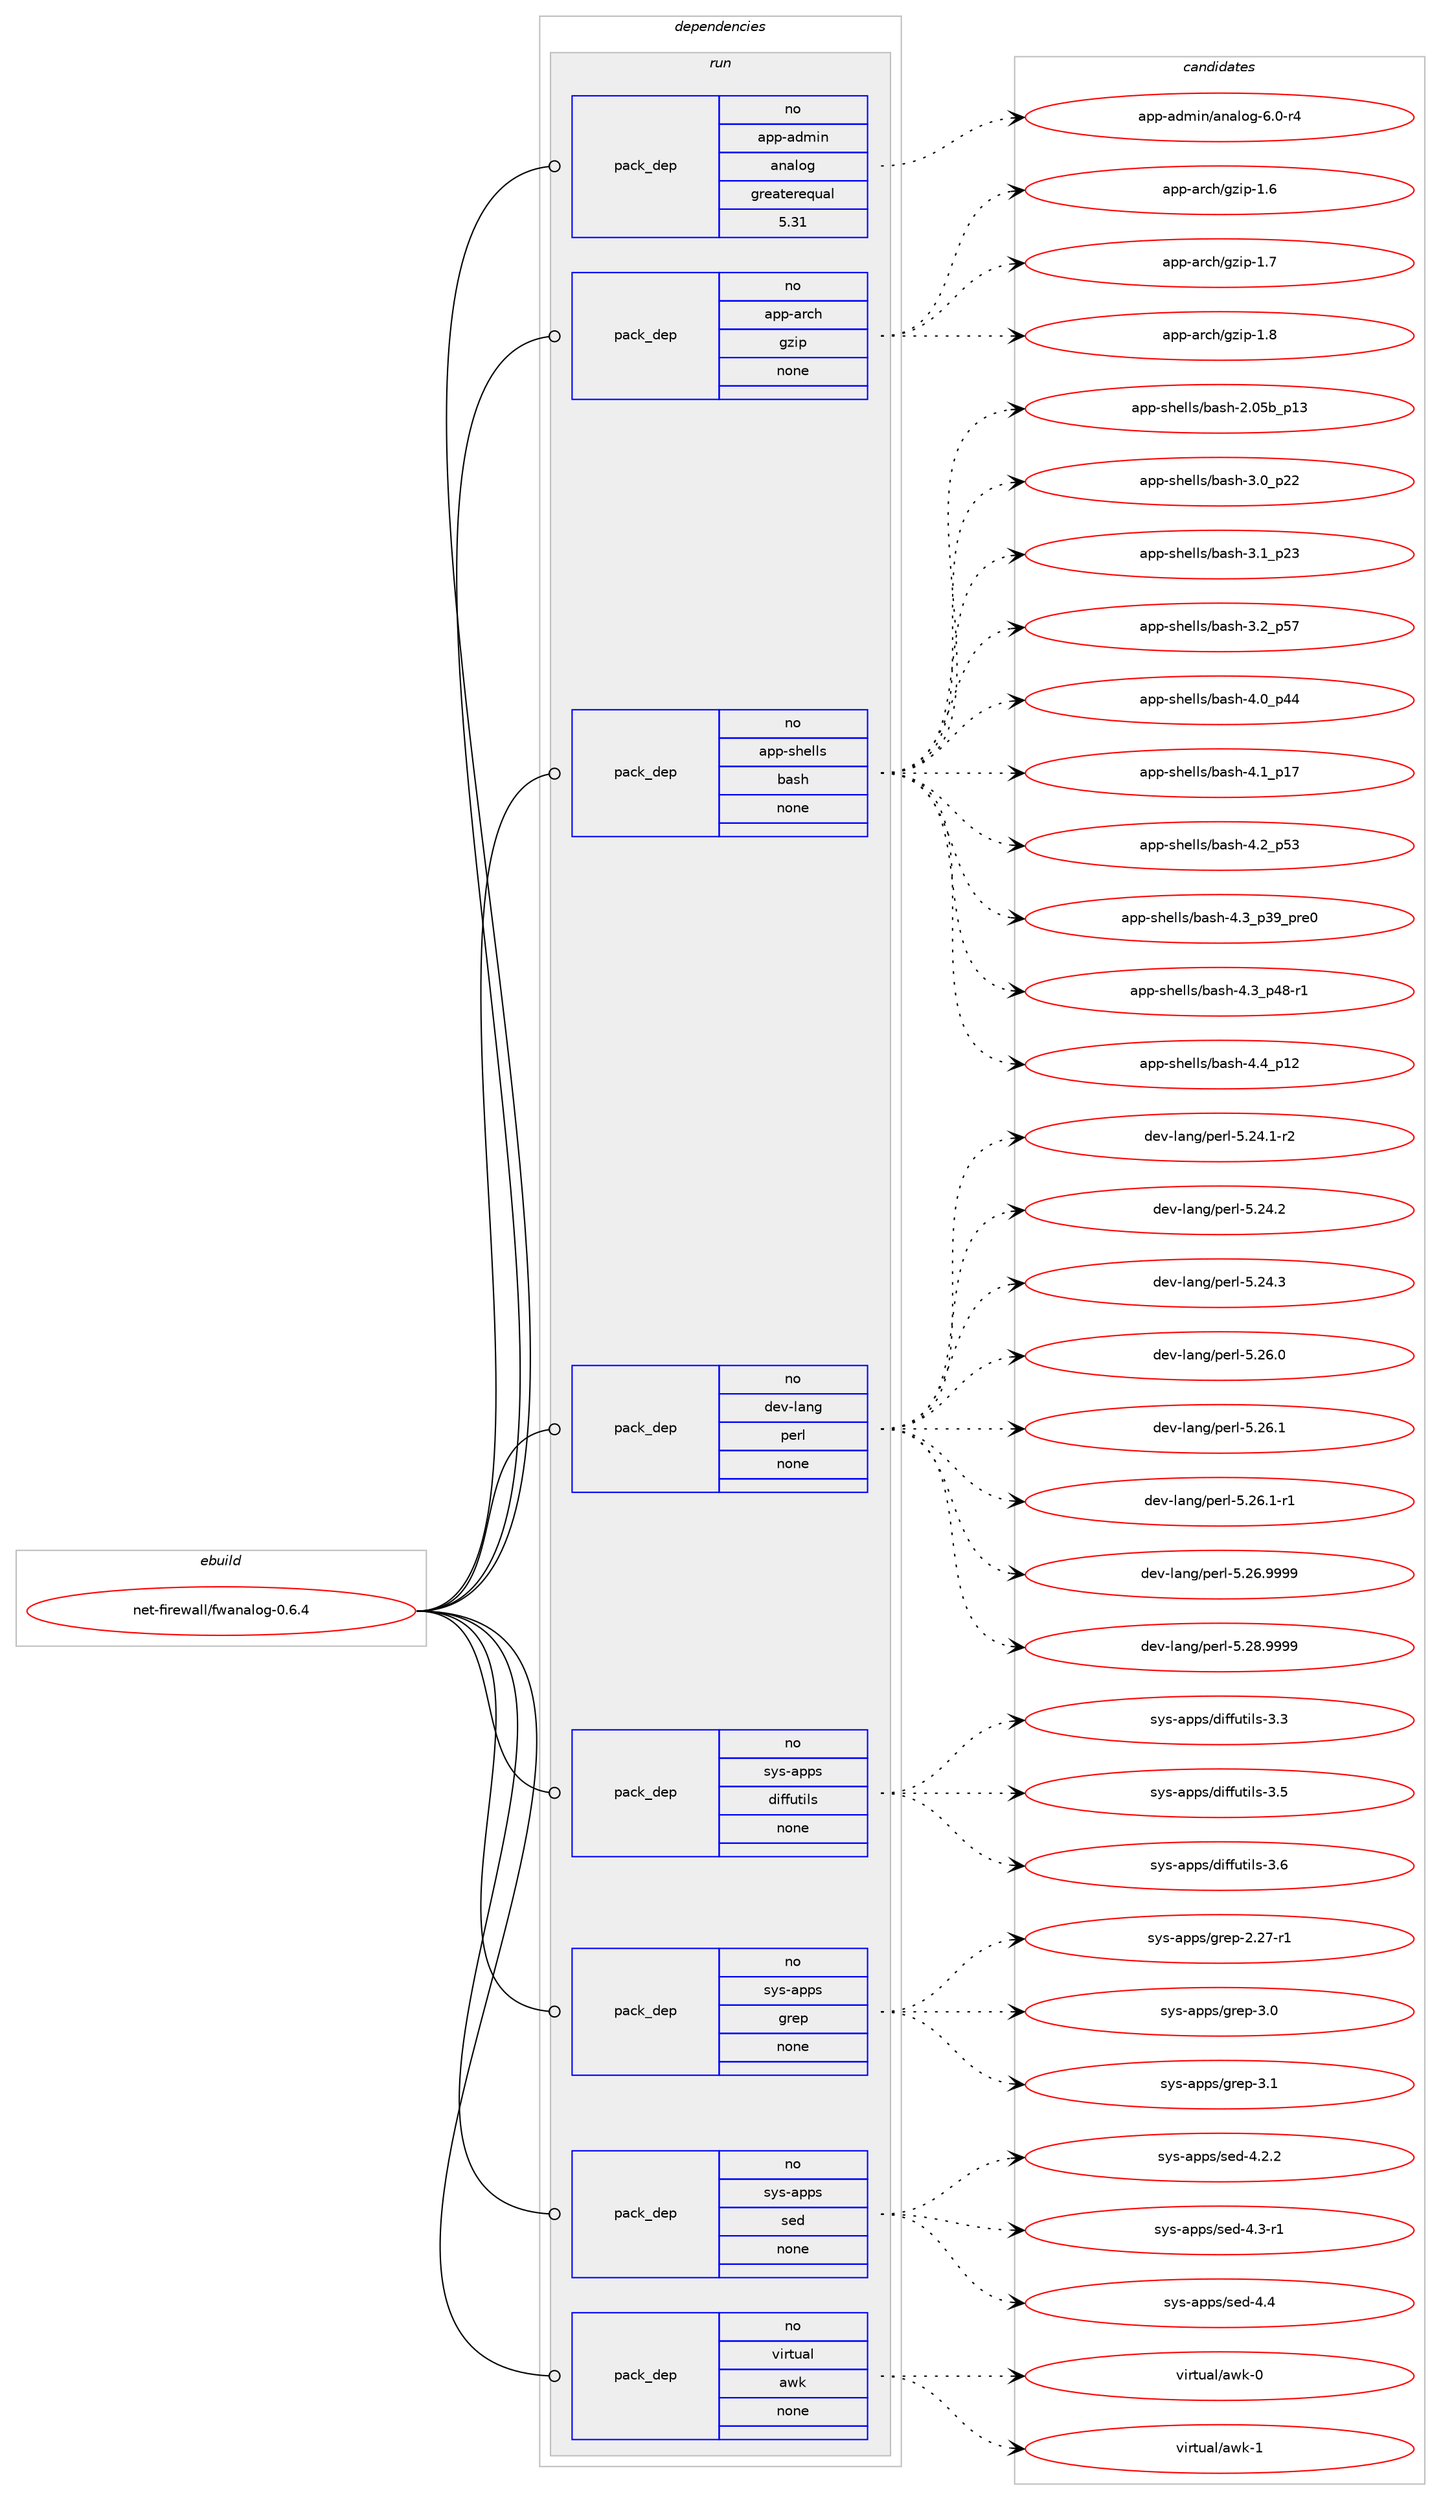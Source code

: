 digraph prolog {

# *************
# Graph options
# *************

newrank=true;
concentrate=true;
compound=true;
graph [rankdir=LR,fontname=Helvetica,fontsize=10,ranksep=1.5];#, ranksep=2.5, nodesep=0.2];
edge  [arrowhead=vee];
node  [fontname=Helvetica,fontsize=10];

# **********
# The ebuild
# **********

subgraph cluster_leftcol {
color=gray;
rank=same;
label=<<i>ebuild</i>>;
id [label="net-firewall/fwanalog-0.6.4", color=red, width=4, href="../net-firewall/fwanalog-0.6.4.svg"];
}

# ****************
# The dependencies
# ****************

subgraph cluster_midcol {
color=gray;
label=<<i>dependencies</i>>;
subgraph cluster_compile {
fillcolor="#eeeeee";
style=filled;
label=<<i>compile</i>>;
}
subgraph cluster_compileandrun {
fillcolor="#eeeeee";
style=filled;
label=<<i>compile and run</i>>;
}
subgraph cluster_run {
fillcolor="#eeeeee";
style=filled;
label=<<i>run</i>>;
subgraph pack300777 {
dependency408645 [label=<<TABLE BORDER="0" CELLBORDER="1" CELLSPACING="0" CELLPADDING="4" WIDTH="220"><TR><TD ROWSPAN="6" CELLPADDING="30">pack_dep</TD></TR><TR><TD WIDTH="110">no</TD></TR><TR><TD>app-admin</TD></TR><TR><TD>analog</TD></TR><TR><TD>greaterequal</TD></TR><TR><TD>5.31</TD></TR></TABLE>>, shape=none, color=blue];
}
id:e -> dependency408645:w [weight=20,style="solid",arrowhead="odot"];
subgraph pack300778 {
dependency408646 [label=<<TABLE BORDER="0" CELLBORDER="1" CELLSPACING="0" CELLPADDING="4" WIDTH="220"><TR><TD ROWSPAN="6" CELLPADDING="30">pack_dep</TD></TR><TR><TD WIDTH="110">no</TD></TR><TR><TD>app-arch</TD></TR><TR><TD>gzip</TD></TR><TR><TD>none</TD></TR><TR><TD></TD></TR></TABLE>>, shape=none, color=blue];
}
id:e -> dependency408646:w [weight=20,style="solid",arrowhead="odot"];
subgraph pack300779 {
dependency408647 [label=<<TABLE BORDER="0" CELLBORDER="1" CELLSPACING="0" CELLPADDING="4" WIDTH="220"><TR><TD ROWSPAN="6" CELLPADDING="30">pack_dep</TD></TR><TR><TD WIDTH="110">no</TD></TR><TR><TD>app-shells</TD></TR><TR><TD>bash</TD></TR><TR><TD>none</TD></TR><TR><TD></TD></TR></TABLE>>, shape=none, color=blue];
}
id:e -> dependency408647:w [weight=20,style="solid",arrowhead="odot"];
subgraph pack300780 {
dependency408648 [label=<<TABLE BORDER="0" CELLBORDER="1" CELLSPACING="0" CELLPADDING="4" WIDTH="220"><TR><TD ROWSPAN="6" CELLPADDING="30">pack_dep</TD></TR><TR><TD WIDTH="110">no</TD></TR><TR><TD>dev-lang</TD></TR><TR><TD>perl</TD></TR><TR><TD>none</TD></TR><TR><TD></TD></TR></TABLE>>, shape=none, color=blue];
}
id:e -> dependency408648:w [weight=20,style="solid",arrowhead="odot"];
subgraph pack300781 {
dependency408649 [label=<<TABLE BORDER="0" CELLBORDER="1" CELLSPACING="0" CELLPADDING="4" WIDTH="220"><TR><TD ROWSPAN="6" CELLPADDING="30">pack_dep</TD></TR><TR><TD WIDTH="110">no</TD></TR><TR><TD>sys-apps</TD></TR><TR><TD>diffutils</TD></TR><TR><TD>none</TD></TR><TR><TD></TD></TR></TABLE>>, shape=none, color=blue];
}
id:e -> dependency408649:w [weight=20,style="solid",arrowhead="odot"];
subgraph pack300782 {
dependency408650 [label=<<TABLE BORDER="0" CELLBORDER="1" CELLSPACING="0" CELLPADDING="4" WIDTH="220"><TR><TD ROWSPAN="6" CELLPADDING="30">pack_dep</TD></TR><TR><TD WIDTH="110">no</TD></TR><TR><TD>sys-apps</TD></TR><TR><TD>grep</TD></TR><TR><TD>none</TD></TR><TR><TD></TD></TR></TABLE>>, shape=none, color=blue];
}
id:e -> dependency408650:w [weight=20,style="solid",arrowhead="odot"];
subgraph pack300783 {
dependency408651 [label=<<TABLE BORDER="0" CELLBORDER="1" CELLSPACING="0" CELLPADDING="4" WIDTH="220"><TR><TD ROWSPAN="6" CELLPADDING="30">pack_dep</TD></TR><TR><TD WIDTH="110">no</TD></TR><TR><TD>sys-apps</TD></TR><TR><TD>sed</TD></TR><TR><TD>none</TD></TR><TR><TD></TD></TR></TABLE>>, shape=none, color=blue];
}
id:e -> dependency408651:w [weight=20,style="solid",arrowhead="odot"];
subgraph pack300784 {
dependency408652 [label=<<TABLE BORDER="0" CELLBORDER="1" CELLSPACING="0" CELLPADDING="4" WIDTH="220"><TR><TD ROWSPAN="6" CELLPADDING="30">pack_dep</TD></TR><TR><TD WIDTH="110">no</TD></TR><TR><TD>virtual</TD></TR><TR><TD>awk</TD></TR><TR><TD>none</TD></TR><TR><TD></TD></TR></TABLE>>, shape=none, color=blue];
}
id:e -> dependency408652:w [weight=20,style="solid",arrowhead="odot"];
}
}

# **************
# The candidates
# **************

subgraph cluster_choices {
rank=same;
color=gray;
label=<<i>candidates</i>>;

subgraph choice300777 {
color=black;
nodesep=1;
choice971121124597100109105110479711097108111103455446484511452 [label="app-admin/analog-6.0-r4", color=red, width=4,href="../app-admin/analog-6.0-r4.svg"];
dependency408645:e -> choice971121124597100109105110479711097108111103455446484511452:w [style=dotted,weight="100"];
}
subgraph choice300778 {
color=black;
nodesep=1;
choice971121124597114991044710312210511245494654 [label="app-arch/gzip-1.6", color=red, width=4,href="../app-arch/gzip-1.6.svg"];
choice971121124597114991044710312210511245494655 [label="app-arch/gzip-1.7", color=red, width=4,href="../app-arch/gzip-1.7.svg"];
choice971121124597114991044710312210511245494656 [label="app-arch/gzip-1.8", color=red, width=4,href="../app-arch/gzip-1.8.svg"];
dependency408646:e -> choice971121124597114991044710312210511245494654:w [style=dotted,weight="100"];
dependency408646:e -> choice971121124597114991044710312210511245494655:w [style=dotted,weight="100"];
dependency408646:e -> choice971121124597114991044710312210511245494656:w [style=dotted,weight="100"];
}
subgraph choice300779 {
color=black;
nodesep=1;
choice9711211245115104101108108115479897115104455046485398951124951 [label="app-shells/bash-2.05b_p13", color=red, width=4,href="../app-shells/bash-2.05b_p13.svg"];
choice971121124511510410110810811547989711510445514648951125050 [label="app-shells/bash-3.0_p22", color=red, width=4,href="../app-shells/bash-3.0_p22.svg"];
choice971121124511510410110810811547989711510445514649951125051 [label="app-shells/bash-3.1_p23", color=red, width=4,href="../app-shells/bash-3.1_p23.svg"];
choice971121124511510410110810811547989711510445514650951125355 [label="app-shells/bash-3.2_p57", color=red, width=4,href="../app-shells/bash-3.2_p57.svg"];
choice971121124511510410110810811547989711510445524648951125252 [label="app-shells/bash-4.0_p44", color=red, width=4,href="../app-shells/bash-4.0_p44.svg"];
choice971121124511510410110810811547989711510445524649951124955 [label="app-shells/bash-4.1_p17", color=red, width=4,href="../app-shells/bash-4.1_p17.svg"];
choice971121124511510410110810811547989711510445524650951125351 [label="app-shells/bash-4.2_p53", color=red, width=4,href="../app-shells/bash-4.2_p53.svg"];
choice9711211245115104101108108115479897115104455246519511251579511211410148 [label="app-shells/bash-4.3_p39_pre0", color=red, width=4,href="../app-shells/bash-4.3_p39_pre0.svg"];
choice9711211245115104101108108115479897115104455246519511252564511449 [label="app-shells/bash-4.3_p48-r1", color=red, width=4,href="../app-shells/bash-4.3_p48-r1.svg"];
choice971121124511510410110810811547989711510445524652951124950 [label="app-shells/bash-4.4_p12", color=red, width=4,href="../app-shells/bash-4.4_p12.svg"];
dependency408647:e -> choice9711211245115104101108108115479897115104455046485398951124951:w [style=dotted,weight="100"];
dependency408647:e -> choice971121124511510410110810811547989711510445514648951125050:w [style=dotted,weight="100"];
dependency408647:e -> choice971121124511510410110810811547989711510445514649951125051:w [style=dotted,weight="100"];
dependency408647:e -> choice971121124511510410110810811547989711510445514650951125355:w [style=dotted,weight="100"];
dependency408647:e -> choice971121124511510410110810811547989711510445524648951125252:w [style=dotted,weight="100"];
dependency408647:e -> choice971121124511510410110810811547989711510445524649951124955:w [style=dotted,weight="100"];
dependency408647:e -> choice971121124511510410110810811547989711510445524650951125351:w [style=dotted,weight="100"];
dependency408647:e -> choice9711211245115104101108108115479897115104455246519511251579511211410148:w [style=dotted,weight="100"];
dependency408647:e -> choice9711211245115104101108108115479897115104455246519511252564511449:w [style=dotted,weight="100"];
dependency408647:e -> choice971121124511510410110810811547989711510445524652951124950:w [style=dotted,weight="100"];
}
subgraph choice300780 {
color=black;
nodesep=1;
choice100101118451089711010347112101114108455346505246494511450 [label="dev-lang/perl-5.24.1-r2", color=red, width=4,href="../dev-lang/perl-5.24.1-r2.svg"];
choice10010111845108971101034711210111410845534650524650 [label="dev-lang/perl-5.24.2", color=red, width=4,href="../dev-lang/perl-5.24.2.svg"];
choice10010111845108971101034711210111410845534650524651 [label="dev-lang/perl-5.24.3", color=red, width=4,href="../dev-lang/perl-5.24.3.svg"];
choice10010111845108971101034711210111410845534650544648 [label="dev-lang/perl-5.26.0", color=red, width=4,href="../dev-lang/perl-5.26.0.svg"];
choice10010111845108971101034711210111410845534650544649 [label="dev-lang/perl-5.26.1", color=red, width=4,href="../dev-lang/perl-5.26.1.svg"];
choice100101118451089711010347112101114108455346505446494511449 [label="dev-lang/perl-5.26.1-r1", color=red, width=4,href="../dev-lang/perl-5.26.1-r1.svg"];
choice10010111845108971101034711210111410845534650544657575757 [label="dev-lang/perl-5.26.9999", color=red, width=4,href="../dev-lang/perl-5.26.9999.svg"];
choice10010111845108971101034711210111410845534650564657575757 [label="dev-lang/perl-5.28.9999", color=red, width=4,href="../dev-lang/perl-5.28.9999.svg"];
dependency408648:e -> choice100101118451089711010347112101114108455346505246494511450:w [style=dotted,weight="100"];
dependency408648:e -> choice10010111845108971101034711210111410845534650524650:w [style=dotted,weight="100"];
dependency408648:e -> choice10010111845108971101034711210111410845534650524651:w [style=dotted,weight="100"];
dependency408648:e -> choice10010111845108971101034711210111410845534650544648:w [style=dotted,weight="100"];
dependency408648:e -> choice10010111845108971101034711210111410845534650544649:w [style=dotted,weight="100"];
dependency408648:e -> choice100101118451089711010347112101114108455346505446494511449:w [style=dotted,weight="100"];
dependency408648:e -> choice10010111845108971101034711210111410845534650544657575757:w [style=dotted,weight="100"];
dependency408648:e -> choice10010111845108971101034711210111410845534650564657575757:w [style=dotted,weight="100"];
}
subgraph choice300781 {
color=black;
nodesep=1;
choice11512111545971121121154710010510210211711610510811545514651 [label="sys-apps/diffutils-3.3", color=red, width=4,href="../sys-apps/diffutils-3.3.svg"];
choice11512111545971121121154710010510210211711610510811545514653 [label="sys-apps/diffutils-3.5", color=red, width=4,href="../sys-apps/diffutils-3.5.svg"];
choice11512111545971121121154710010510210211711610510811545514654 [label="sys-apps/diffutils-3.6", color=red, width=4,href="../sys-apps/diffutils-3.6.svg"];
dependency408649:e -> choice11512111545971121121154710010510210211711610510811545514651:w [style=dotted,weight="100"];
dependency408649:e -> choice11512111545971121121154710010510210211711610510811545514653:w [style=dotted,weight="100"];
dependency408649:e -> choice11512111545971121121154710010510210211711610510811545514654:w [style=dotted,weight="100"];
}
subgraph choice300782 {
color=black;
nodesep=1;
choice11512111545971121121154710311410111245504650554511449 [label="sys-apps/grep-2.27-r1", color=red, width=4,href="../sys-apps/grep-2.27-r1.svg"];
choice11512111545971121121154710311410111245514648 [label="sys-apps/grep-3.0", color=red, width=4,href="../sys-apps/grep-3.0.svg"];
choice11512111545971121121154710311410111245514649 [label="sys-apps/grep-3.1", color=red, width=4,href="../sys-apps/grep-3.1.svg"];
dependency408650:e -> choice11512111545971121121154710311410111245504650554511449:w [style=dotted,weight="100"];
dependency408650:e -> choice11512111545971121121154710311410111245514648:w [style=dotted,weight="100"];
dependency408650:e -> choice11512111545971121121154710311410111245514649:w [style=dotted,weight="100"];
}
subgraph choice300783 {
color=black;
nodesep=1;
choice115121115459711211211547115101100455246504650 [label="sys-apps/sed-4.2.2", color=red, width=4,href="../sys-apps/sed-4.2.2.svg"];
choice115121115459711211211547115101100455246514511449 [label="sys-apps/sed-4.3-r1", color=red, width=4,href="../sys-apps/sed-4.3-r1.svg"];
choice11512111545971121121154711510110045524652 [label="sys-apps/sed-4.4", color=red, width=4,href="../sys-apps/sed-4.4.svg"];
dependency408651:e -> choice115121115459711211211547115101100455246504650:w [style=dotted,weight="100"];
dependency408651:e -> choice115121115459711211211547115101100455246514511449:w [style=dotted,weight="100"];
dependency408651:e -> choice11512111545971121121154711510110045524652:w [style=dotted,weight="100"];
}
subgraph choice300784 {
color=black;
nodesep=1;
choice1181051141161179710847971191074548 [label="virtual/awk-0", color=red, width=4,href="../virtual/awk-0.svg"];
choice1181051141161179710847971191074549 [label="virtual/awk-1", color=red, width=4,href="../virtual/awk-1.svg"];
dependency408652:e -> choice1181051141161179710847971191074548:w [style=dotted,weight="100"];
dependency408652:e -> choice1181051141161179710847971191074549:w [style=dotted,weight="100"];
}
}

}
